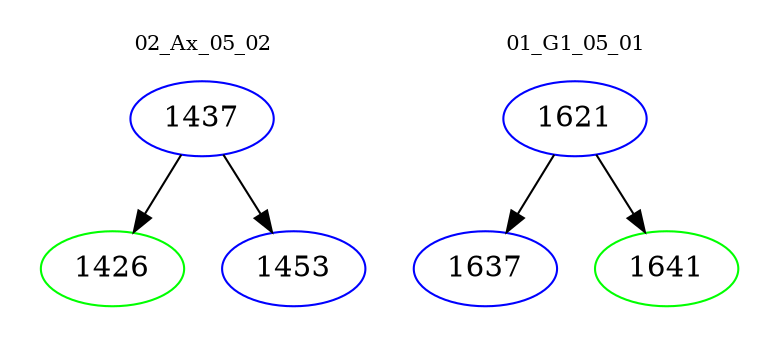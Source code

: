 digraph{
subgraph cluster_0 {
color = white
label = "02_Ax_05_02";
fontsize=10;
T0_1437 [label="1437", color="blue"]
T0_1437 -> T0_1426 [color="black"]
T0_1426 [label="1426", color="green"]
T0_1437 -> T0_1453 [color="black"]
T0_1453 [label="1453", color="blue"]
}
subgraph cluster_1 {
color = white
label = "01_G1_05_01";
fontsize=10;
T1_1621 [label="1621", color="blue"]
T1_1621 -> T1_1637 [color="black"]
T1_1637 [label="1637", color="blue"]
T1_1621 -> T1_1641 [color="black"]
T1_1641 [label="1641", color="green"]
}
}
